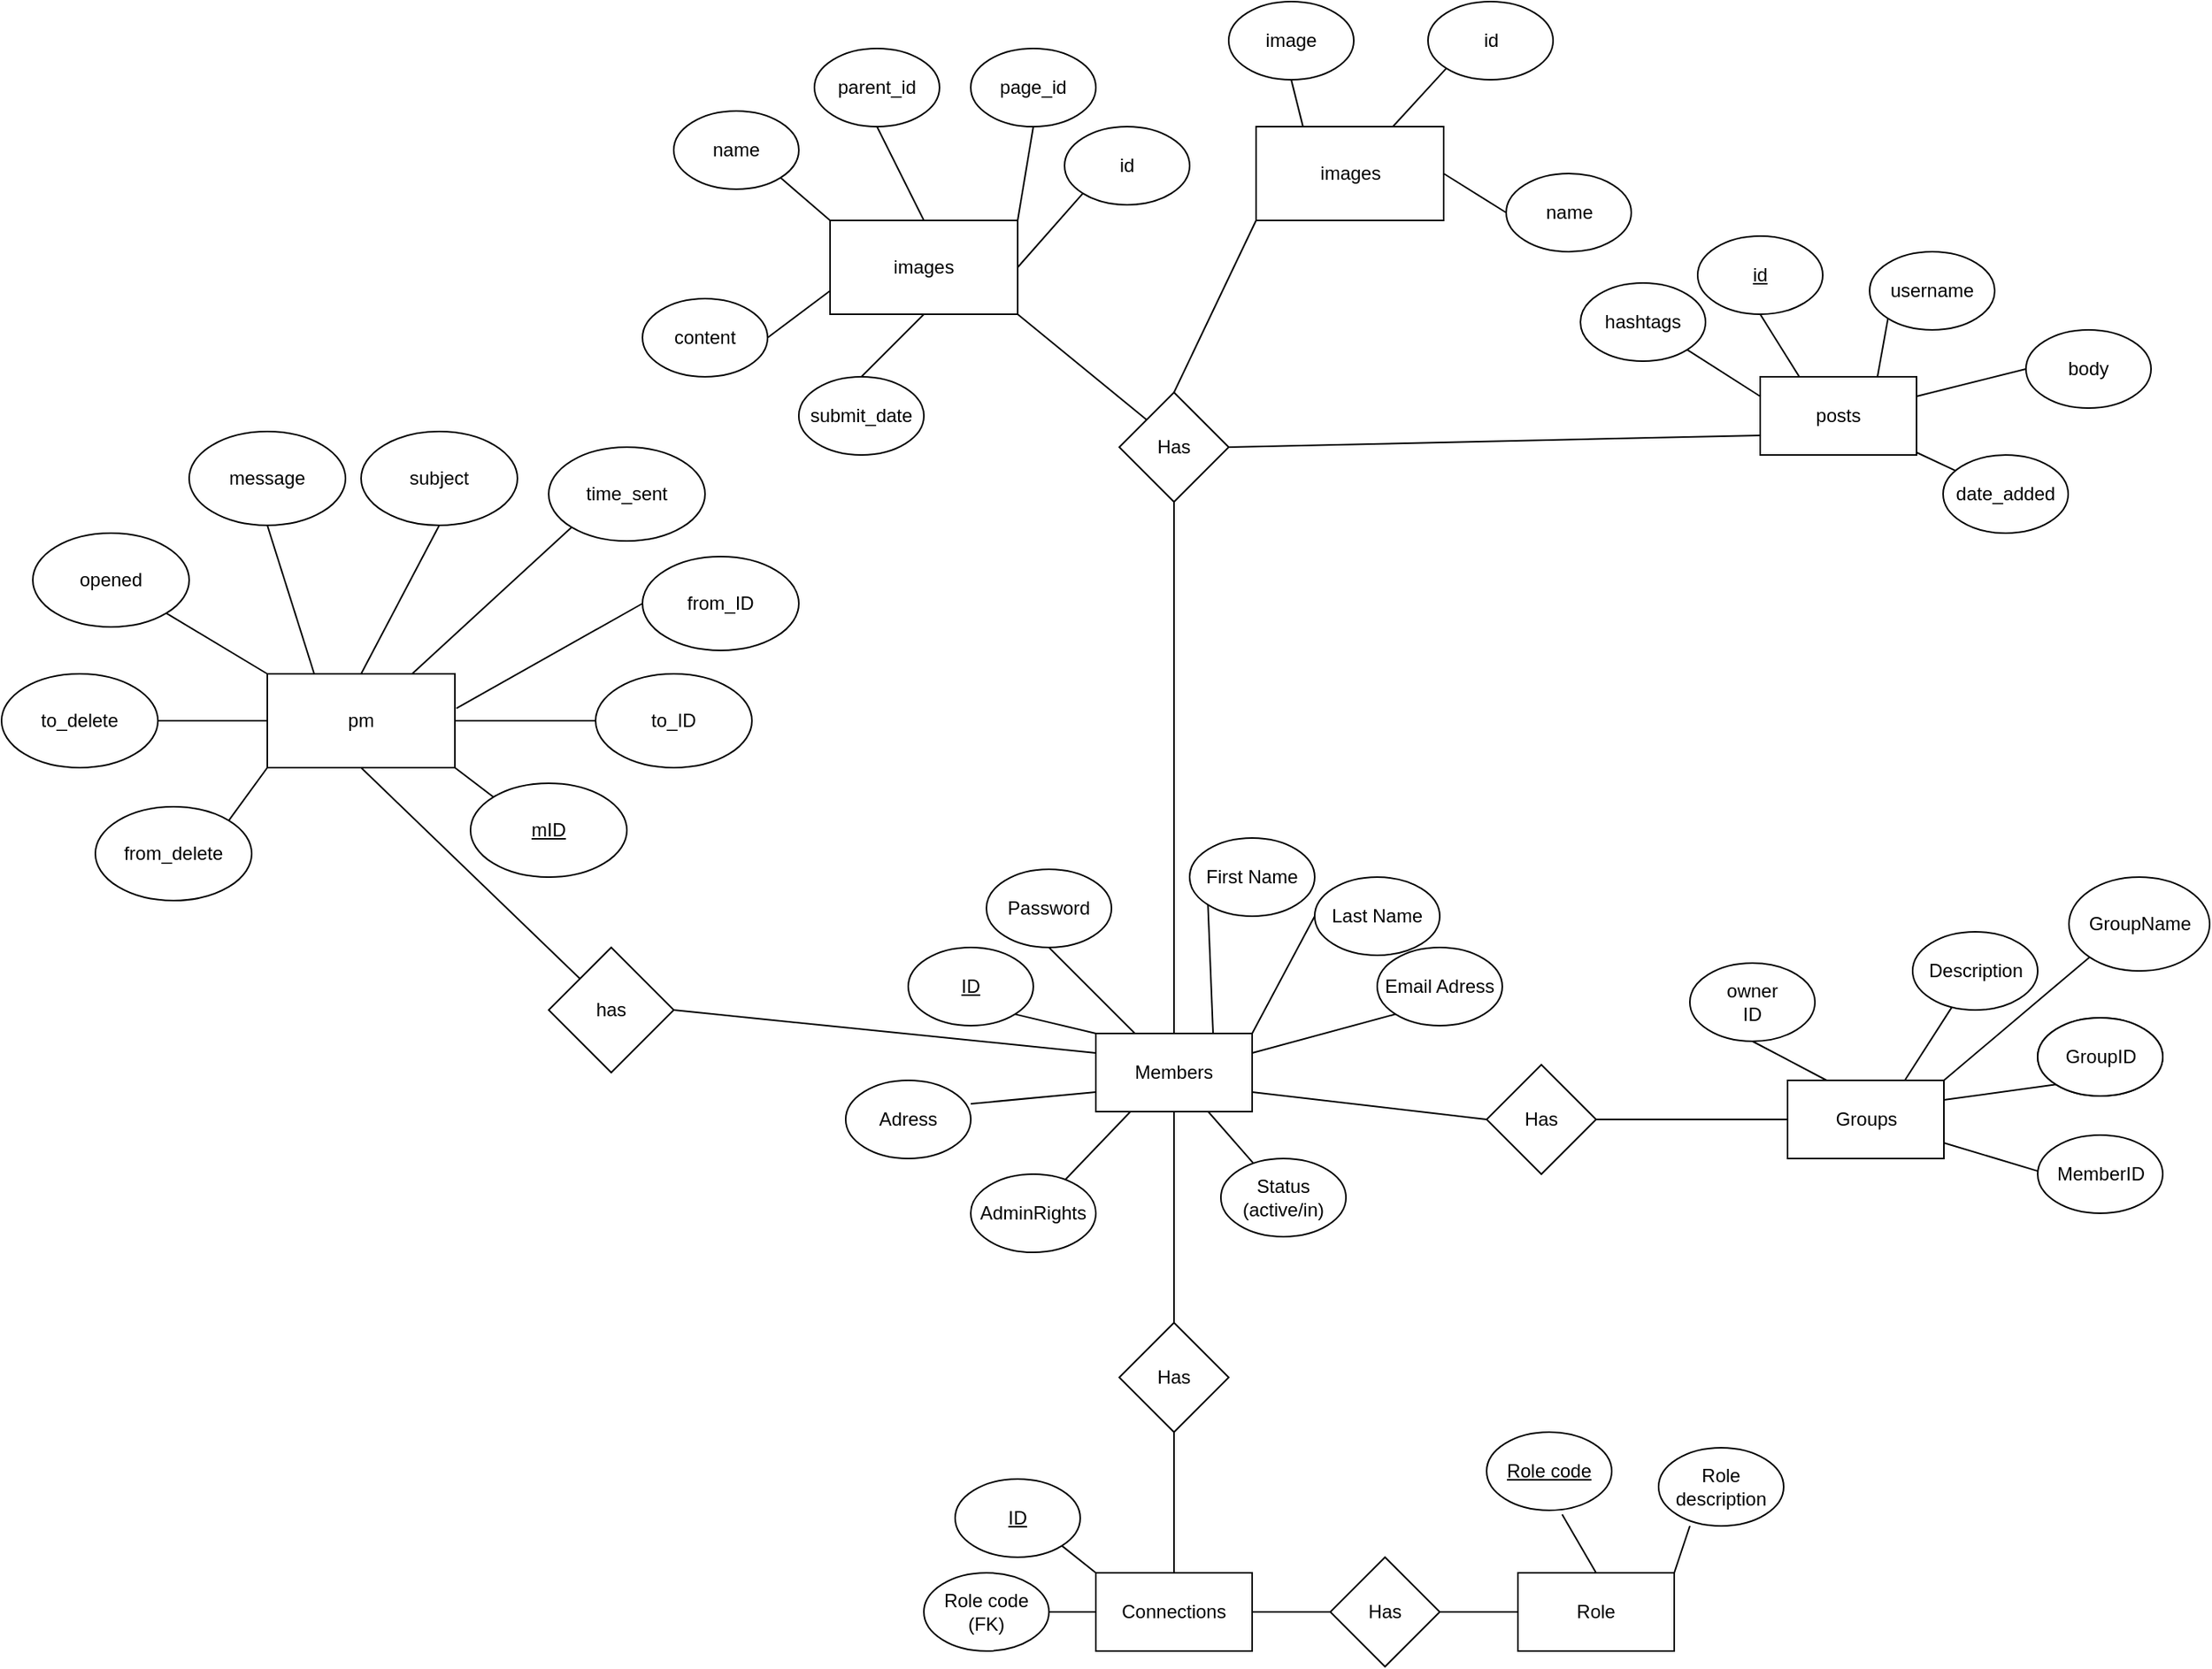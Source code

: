<mxfile version="14.0.1" type="github">
  <diagram id="xL5srpVLAC9YZEZNAeOJ" name="Page-1">
    <mxGraphModel dx="3896" dy="2084" grid="1" gridSize="10" guides="1" tooltips="1" connect="1" arrows="1" fold="1" page="1" pageScale="1" pageWidth="1100" pageHeight="850" math="0" shadow="0">
      <root>
        <mxCell id="0" />
        <mxCell id="1" parent="0" />
        <mxCell id="1ccOX2XHWjZUAYnH3V1m-2" value="&lt;div&gt;Members&lt;/div&gt;" style="rounded=0;whiteSpace=wrap;html=1;" parent="1" vertex="1">
          <mxGeometry x="230" y="595" width="100" height="50" as="geometry" />
        </mxCell>
        <mxCell id="1ccOX2XHWjZUAYnH3V1m-3" value="&lt;u&gt;ID&lt;/u&gt;" style="ellipse;whiteSpace=wrap;html=1;" parent="1" vertex="1">
          <mxGeometry x="110" y="540" width="80" height="50" as="geometry" />
        </mxCell>
        <mxCell id="1ccOX2XHWjZUAYnH3V1m-4" value="Password" style="ellipse;whiteSpace=wrap;html=1;" parent="1" vertex="1">
          <mxGeometry x="160" y="490" width="80" height="50" as="geometry" />
        </mxCell>
        <mxCell id="1ccOX2XHWjZUAYnH3V1m-5" value="Adress" style="ellipse;whiteSpace=wrap;html=1;" parent="1" vertex="1">
          <mxGeometry x="70" y="625" width="80" height="50" as="geometry" />
        </mxCell>
        <mxCell id="1ccOX2XHWjZUAYnH3V1m-6" value="Email Adress" style="ellipse;whiteSpace=wrap;html=1;" parent="1" vertex="1">
          <mxGeometry x="410" y="540" width="80" height="50" as="geometry" />
        </mxCell>
        <mxCell id="1ccOX2XHWjZUAYnH3V1m-7" value="" style="endArrow=none;html=1;exitX=0;exitY=1;exitDx=0;exitDy=0;entryX=1;entryY=0.25;entryDx=0;entryDy=0;" parent="1" source="1ccOX2XHWjZUAYnH3V1m-6" target="1ccOX2XHWjZUAYnH3V1m-2" edge="1">
          <mxGeometry width="50" height="50" relative="1" as="geometry">
            <mxPoint x="260" y="635" as="sourcePoint" />
            <mxPoint x="310" y="585" as="targetPoint" />
          </mxGeometry>
        </mxCell>
        <mxCell id="1ccOX2XHWjZUAYnH3V1m-8" value="" style="endArrow=none;html=1;entryX=0;entryY=0.75;entryDx=0;entryDy=0;" parent="1" target="1ccOX2XHWjZUAYnH3V1m-2" edge="1">
          <mxGeometry width="50" height="50" relative="1" as="geometry">
            <mxPoint x="150" y="640" as="sourcePoint" />
            <mxPoint x="305" y="625" as="targetPoint" />
          </mxGeometry>
        </mxCell>
        <mxCell id="1ccOX2XHWjZUAYnH3V1m-9" value="" style="endArrow=none;html=1;exitX=0.25;exitY=0;exitDx=0;exitDy=0;entryX=0.5;entryY=1;entryDx=0;entryDy=0;" parent="1" source="1ccOX2XHWjZUAYnH3V1m-2" target="1ccOX2XHWjZUAYnH3V1m-4" edge="1">
          <mxGeometry width="50" height="50" relative="1" as="geometry">
            <mxPoint x="351.716" y="672.322" as="sourcePoint" />
            <mxPoint x="335" y="655" as="targetPoint" />
          </mxGeometry>
        </mxCell>
        <mxCell id="1ccOX2XHWjZUAYnH3V1m-10" value="" style="endArrow=none;html=1;exitX=0;exitY=0;exitDx=0;exitDy=0;entryX=1;entryY=1;entryDx=0;entryDy=0;" parent="1" source="1ccOX2XHWjZUAYnH3V1m-2" target="1ccOX2XHWjZUAYnH3V1m-3" edge="1">
          <mxGeometry width="50" height="50" relative="1" as="geometry">
            <mxPoint x="351.716" y="582.322" as="sourcePoint" />
            <mxPoint x="335" y="565" as="targetPoint" />
          </mxGeometry>
        </mxCell>
        <mxCell id="1ccOX2XHWjZUAYnH3V1m-11" value="Has" style="rhombus;whiteSpace=wrap;html=1;" parent="1" vertex="1">
          <mxGeometry x="245" y="780" width="70" height="70" as="geometry" />
        </mxCell>
        <mxCell id="1ccOX2XHWjZUAYnH3V1m-12" value="Connections" style="rounded=0;whiteSpace=wrap;html=1;" parent="1" vertex="1">
          <mxGeometry x="230" y="940" width="100" height="50" as="geometry" />
        </mxCell>
        <mxCell id="1ccOX2XHWjZUAYnH3V1m-13" value="" style="endArrow=none;html=1;exitX=0.5;exitY=1;exitDx=0;exitDy=0;entryX=0.5;entryY=0;entryDx=0;entryDy=0;" parent="1" source="1ccOX2XHWjZUAYnH3V1m-2" target="1ccOX2XHWjZUAYnH3V1m-11" edge="1">
          <mxGeometry width="50" height="50" relative="1" as="geometry">
            <mxPoint x="160" y="510" as="sourcePoint" />
            <mxPoint x="230" y="510" as="targetPoint" />
          </mxGeometry>
        </mxCell>
        <mxCell id="1ccOX2XHWjZUAYnH3V1m-14" value="" style="endArrow=none;html=1;exitX=0.5;exitY=0;exitDx=0;exitDy=0;entryX=0.5;entryY=1;entryDx=0;entryDy=0;" parent="1" source="1ccOX2XHWjZUAYnH3V1m-12" target="1ccOX2XHWjZUAYnH3V1m-11" edge="1">
          <mxGeometry width="50" height="50" relative="1" as="geometry">
            <mxPoint x="335" y="775" as="sourcePoint" />
            <mxPoint x="280" y="890" as="targetPoint" />
          </mxGeometry>
        </mxCell>
        <mxCell id="1ccOX2XHWjZUAYnH3V1m-15" value="First Name" style="ellipse;whiteSpace=wrap;html=1;" parent="1" vertex="1">
          <mxGeometry x="290" y="470" width="80" height="50" as="geometry" />
        </mxCell>
        <mxCell id="1ccOX2XHWjZUAYnH3V1m-16" value="Last Name" style="ellipse;whiteSpace=wrap;html=1;" parent="1" vertex="1">
          <mxGeometry x="370" y="495" width="80" height="50" as="geometry" />
        </mxCell>
        <mxCell id="1ccOX2XHWjZUAYnH3V1m-17" value="" style="endArrow=none;html=1;exitX=0;exitY=1;exitDx=0;exitDy=0;entryX=0.75;entryY=0;entryDx=0;entryDy=0;" parent="1" source="1ccOX2XHWjZUAYnH3V1m-15" target="1ccOX2XHWjZUAYnH3V1m-2" edge="1">
          <mxGeometry width="50" height="50" relative="1" as="geometry">
            <mxPoint x="341.716" y="547.678" as="sourcePoint" />
            <mxPoint x="370" y="505" as="targetPoint" />
          </mxGeometry>
        </mxCell>
        <mxCell id="1ccOX2XHWjZUAYnH3V1m-18" value="" style="endArrow=none;html=1;exitX=0;exitY=0.5;exitDx=0;exitDy=0;entryX=1;entryY=0;entryDx=0;entryDy=0;" parent="1" source="1ccOX2XHWjZUAYnH3V1m-16" target="1ccOX2XHWjZUAYnH3V1m-2" edge="1">
          <mxGeometry width="50" height="50" relative="1" as="geometry">
            <mxPoint x="351.716" y="557.678" as="sourcePoint" />
            <mxPoint x="360" y="545" as="targetPoint" />
          </mxGeometry>
        </mxCell>
        <mxCell id="1ccOX2XHWjZUAYnH3V1m-19" value="&lt;u&gt;ID&lt;/u&gt;" style="ellipse;whiteSpace=wrap;html=1;" parent="1" vertex="1">
          <mxGeometry x="140" y="880" width="80" height="50" as="geometry" />
        </mxCell>
        <mxCell id="1ccOX2XHWjZUAYnH3V1m-20" value="" style="endArrow=none;html=1;exitX=0;exitY=0;exitDx=0;exitDy=0;entryX=1;entryY=1;entryDx=0;entryDy=0;" parent="1" source="1ccOX2XHWjZUAYnH3V1m-12" target="1ccOX2XHWjZUAYnH3V1m-19" edge="1">
          <mxGeometry width="50" height="50" relative="1" as="geometry">
            <mxPoint x="230" y="940" as="sourcePoint" />
            <mxPoint x="335" y="930" as="targetPoint" />
          </mxGeometry>
        </mxCell>
        <mxCell id="1ccOX2XHWjZUAYnH3V1m-21" value="&lt;div&gt;Role code (FK)&lt;br&gt;&lt;/div&gt;" style="ellipse;whiteSpace=wrap;html=1;" parent="1" vertex="1">
          <mxGeometry x="120" y="940" width="80" height="50" as="geometry" />
        </mxCell>
        <mxCell id="1ccOX2XHWjZUAYnH3V1m-22" value="Has" style="rhombus;whiteSpace=wrap;html=1;" parent="1" vertex="1">
          <mxGeometry x="380" y="930" width="70" height="70" as="geometry" />
        </mxCell>
        <mxCell id="1ccOX2XHWjZUAYnH3V1m-23" value="" style="endArrow=none;html=1;exitX=1;exitY=0.5;exitDx=0;exitDy=0;entryX=0;entryY=0.5;entryDx=0;entryDy=0;" parent="1" source="1ccOX2XHWjZUAYnH3V1m-12" target="1ccOX2XHWjZUAYnH3V1m-22" edge="1">
          <mxGeometry width="50" height="50" relative="1" as="geometry">
            <mxPoint x="280" y="940" as="sourcePoint" />
            <mxPoint x="280" y="890" as="targetPoint" />
          </mxGeometry>
        </mxCell>
        <mxCell id="1ccOX2XHWjZUAYnH3V1m-24" value="Role" style="rounded=0;whiteSpace=wrap;html=1;" parent="1" vertex="1">
          <mxGeometry x="500" y="940" width="100" height="50" as="geometry" />
        </mxCell>
        <mxCell id="1ccOX2XHWjZUAYnH3V1m-25" value="" style="endArrow=none;html=1;exitX=1;exitY=0.5;exitDx=0;exitDy=0;entryX=0;entryY=0.5;entryDx=0;entryDy=0;" parent="1" source="1ccOX2XHWjZUAYnH3V1m-22" target="1ccOX2XHWjZUAYnH3V1m-24" edge="1">
          <mxGeometry width="50" height="50" relative="1" as="geometry">
            <mxPoint x="330" y="965" as="sourcePoint" />
            <mxPoint x="380" y="965" as="targetPoint" />
          </mxGeometry>
        </mxCell>
        <mxCell id="1ccOX2XHWjZUAYnH3V1m-26" value="&lt;div&gt;&lt;u&gt;Role code&lt;/u&gt;&lt;br&gt;&lt;/div&gt;" style="ellipse;whiteSpace=wrap;html=1;" parent="1" vertex="1">
          <mxGeometry x="480" y="850" width="80" height="50" as="geometry" />
        </mxCell>
        <mxCell id="1ccOX2XHWjZUAYnH3V1m-27" value="Role description" style="ellipse;whiteSpace=wrap;html=1;" parent="1" vertex="1">
          <mxGeometry x="590" y="860" width="80" height="50" as="geometry" />
        </mxCell>
        <mxCell id="1ccOX2XHWjZUAYnH3V1m-28" value="" style="endArrow=none;html=1;exitX=1;exitY=1;exitDx=0;exitDy=0;entryX=0.5;entryY=0;entryDx=0;entryDy=0;" parent="1" target="1ccOX2XHWjZUAYnH3V1m-24" edge="1">
          <mxGeometry width="50" height="50" relative="1" as="geometry">
            <mxPoint x="528.284" y="902.678" as="sourcePoint" />
            <mxPoint x="500" y="965" as="targetPoint" />
          </mxGeometry>
        </mxCell>
        <mxCell id="1ccOX2XHWjZUAYnH3V1m-29" value="" style="endArrow=none;html=1;exitX=1;exitY=0;exitDx=0;exitDy=0;entryX=0.5;entryY=1;entryDx=0;entryDy=0;" parent="1" source="1ccOX2XHWjZUAYnH3V1m-24" edge="1">
          <mxGeometry width="50" height="50" relative="1" as="geometry">
            <mxPoint x="460" y="975" as="sourcePoint" />
            <mxPoint x="610" y="910" as="targetPoint" />
          </mxGeometry>
        </mxCell>
        <mxCell id="1ccOX2XHWjZUAYnH3V1m-30" value="Groups" style="rounded=0;whiteSpace=wrap;html=1;" parent="1" vertex="1">
          <mxGeometry x="672.5" y="625" width="100" height="50" as="geometry" />
        </mxCell>
        <mxCell id="1ccOX2XHWjZUAYnH3V1m-31" value="&lt;div&gt;owner&lt;/div&gt;&lt;div&gt;ID&lt;/div&gt;" style="ellipse;whiteSpace=wrap;html=1;" parent="1" vertex="1">
          <mxGeometry x="610" y="550" width="80" height="50" as="geometry" />
        </mxCell>
        <mxCell id="1ccOX2XHWjZUAYnH3V1m-32" value="Description" style="ellipse;whiteSpace=wrap;html=1;" parent="1" vertex="1">
          <mxGeometry x="752.5" y="530" width="80" height="50" as="geometry" />
        </mxCell>
        <mxCell id="1ccOX2XHWjZUAYnH3V1m-33" value="GroupID" style="ellipse;whiteSpace=wrap;html=1;" parent="1" vertex="1">
          <mxGeometry x="832.5" y="585" width="80" height="50" as="geometry" />
        </mxCell>
        <mxCell id="1ccOX2XHWjZUAYnH3V1m-34" value="Has" style="rhombus;whiteSpace=wrap;html=1;" parent="1" vertex="1">
          <mxGeometry x="480" y="615" width="70" height="70" as="geometry" />
        </mxCell>
        <mxCell id="1ccOX2XHWjZUAYnH3V1m-35" value="" style="endArrow=none;html=1;entryX=0;entryY=0.5;entryDx=0;entryDy=0;exitX=1;exitY=0.5;exitDx=0;exitDy=0;" parent="1" source="1ccOX2XHWjZUAYnH3V1m-34" target="1ccOX2XHWjZUAYnH3V1m-30" edge="1">
          <mxGeometry width="50" height="50" relative="1" as="geometry">
            <mxPoint x="630" y="660" as="sourcePoint" />
            <mxPoint x="330" y="745" as="targetPoint" />
          </mxGeometry>
        </mxCell>
        <mxCell id="1ccOX2XHWjZUAYnH3V1m-36" value="" style="endArrow=none;html=1;exitX=1;exitY=0.75;exitDx=0;exitDy=0;entryX=0;entryY=0.5;entryDx=0;entryDy=0;" parent="1" source="1ccOX2XHWjZUAYnH3V1m-2" target="1ccOX2XHWjZUAYnH3V1m-34" edge="1">
          <mxGeometry width="50" height="50" relative="1" as="geometry">
            <mxPoint x="290" y="635" as="sourcePoint" />
            <mxPoint x="290" y="705" as="targetPoint" />
            <Array as="points" />
          </mxGeometry>
        </mxCell>
        <mxCell id="1ccOX2XHWjZUAYnH3V1m-37" value="" style="endArrow=none;html=1;exitX=0.5;exitY=1;exitDx=0;exitDy=0;entryX=0.25;entryY=0;entryDx=0;entryDy=0;" parent="1" source="1ccOX2XHWjZUAYnH3V1m-31" target="1ccOX2XHWjZUAYnH3V1m-30" edge="1">
          <mxGeometry width="50" height="50" relative="1" as="geometry">
            <mxPoint x="667.5" y="555" as="sourcePoint" />
            <mxPoint x="672.5" y="595" as="targetPoint" />
          </mxGeometry>
        </mxCell>
        <mxCell id="1ccOX2XHWjZUAYnH3V1m-38" value="" style="endArrow=none;html=1;exitX=0.75;exitY=0;exitDx=0;exitDy=0;" parent="1" source="1ccOX2XHWjZUAYnH3V1m-30" edge="1" target="1ccOX2XHWjZUAYnH3V1m-32">
          <mxGeometry width="50" height="50" relative="1" as="geometry">
            <mxPoint x="32.5" y="845" as="sourcePoint" />
            <mxPoint x="812.5" y="585" as="targetPoint" />
          </mxGeometry>
        </mxCell>
        <mxCell id="1ccOX2XHWjZUAYnH3V1m-39" value="" style="endArrow=none;html=1;exitX=1;exitY=0.25;exitDx=0;exitDy=0;entryX=0;entryY=1;entryDx=0;entryDy=0;" parent="1" source="1ccOX2XHWjZUAYnH3V1m-30" target="1ccOX2XHWjZUAYnH3V1m-33" edge="1">
          <mxGeometry width="50" height="50" relative="1" as="geometry">
            <mxPoint x="42.5" y="855" as="sourcePoint" />
            <mxPoint x="42.5" y="925" as="targetPoint" />
          </mxGeometry>
        </mxCell>
        <mxCell id="1ccOX2XHWjZUAYnH3V1m-40" value="posts" style="rounded=0;whiteSpace=wrap;html=1;" parent="1" vertex="1">
          <mxGeometry x="655" y="175" width="100" height="50" as="geometry" />
        </mxCell>
        <mxCell id="1ccOX2XHWjZUAYnH3V1m-41" value="&lt;u&gt;id&lt;/u&gt;" style="ellipse;whiteSpace=wrap;html=1;" parent="1" vertex="1">
          <mxGeometry x="615" y="85" width="80" height="50" as="geometry" />
        </mxCell>
        <mxCell id="1ccOX2XHWjZUAYnH3V1m-42" value="username" style="ellipse;whiteSpace=wrap;html=1;" parent="1" vertex="1">
          <mxGeometry x="725" y="95" width="80" height="50" as="geometry" />
        </mxCell>
        <mxCell id="1ccOX2XHWjZUAYnH3V1m-43" value="body" style="ellipse;whiteSpace=wrap;html=1;" parent="1" vertex="1">
          <mxGeometry x="825" y="145" width="80" height="50" as="geometry" />
        </mxCell>
        <mxCell id="1ccOX2XHWjZUAYnH3V1m-44" value="date_added" style="ellipse;whiteSpace=wrap;html=1;" parent="1" vertex="1">
          <mxGeometry x="772" y="225" width="80" height="50" as="geometry" />
        </mxCell>
        <mxCell id="1ccOX2XHWjZUAYnH3V1m-45" value="hashtags" style="ellipse;whiteSpace=wrap;html=1;" parent="1" vertex="1">
          <mxGeometry x="540" y="115" width="80" height="50" as="geometry" />
        </mxCell>
        <mxCell id="1ccOX2XHWjZUAYnH3V1m-46" value="" style="endArrow=none;html=1;" parent="1" source="1ccOX2XHWjZUAYnH3V1m-40" target="1ccOX2XHWjZUAYnH3V1m-44" edge="1">
          <mxGeometry width="50" height="50" relative="1" as="geometry">
            <mxPoint x="935" y="410" as="sourcePoint" />
            <mxPoint x="940" y="450" as="targetPoint" />
          </mxGeometry>
        </mxCell>
        <mxCell id="1ccOX2XHWjZUAYnH3V1m-47" value="" style="endArrow=none;html=1;exitX=0;exitY=1;exitDx=0;exitDy=0;entryX=0.75;entryY=0;entryDx=0;entryDy=0;" parent="1" source="1ccOX2XHWjZUAYnH3V1m-42" target="1ccOX2XHWjZUAYnH3V1m-40" edge="1">
          <mxGeometry width="50" height="50" relative="1" as="geometry">
            <mxPoint x="945" y="420" as="sourcePoint" />
            <mxPoint x="950" y="460" as="targetPoint" />
          </mxGeometry>
        </mxCell>
        <mxCell id="1ccOX2XHWjZUAYnH3V1m-48" value="" style="endArrow=none;html=1;exitX=0;exitY=0.5;exitDx=0;exitDy=0;entryX=1;entryY=0.25;entryDx=0;entryDy=0;" parent="1" source="1ccOX2XHWjZUAYnH3V1m-43" target="1ccOX2XHWjZUAYnH3V1m-40" edge="1">
          <mxGeometry width="50" height="50" relative="1" as="geometry">
            <mxPoint x="955" y="430" as="sourcePoint" />
            <mxPoint x="960" y="470" as="targetPoint" />
          </mxGeometry>
        </mxCell>
        <mxCell id="1ccOX2XHWjZUAYnH3V1m-49" value="" style="endArrow=none;html=1;exitX=0.5;exitY=1;exitDx=0;exitDy=0;entryX=0.25;entryY=0;entryDx=0;entryDy=0;" parent="1" source="1ccOX2XHWjZUAYnH3V1m-41" target="1ccOX2XHWjZUAYnH3V1m-40" edge="1">
          <mxGeometry width="50" height="50" relative="1" as="geometry">
            <mxPoint x="965" y="440" as="sourcePoint" />
            <mxPoint x="970" y="480" as="targetPoint" />
          </mxGeometry>
        </mxCell>
        <mxCell id="1ccOX2XHWjZUAYnH3V1m-50" value="" style="endArrow=none;html=1;exitX=1;exitY=1;exitDx=0;exitDy=0;entryX=0;entryY=0.25;entryDx=0;entryDy=0;" parent="1" source="1ccOX2XHWjZUAYnH3V1m-45" target="1ccOX2XHWjZUAYnH3V1m-40" edge="1">
          <mxGeometry width="50" height="50" relative="1" as="geometry">
            <mxPoint x="975" y="450" as="sourcePoint" />
            <mxPoint x="980" y="490" as="targetPoint" />
          </mxGeometry>
        </mxCell>
        <mxCell id="1ccOX2XHWjZUAYnH3V1m-51" value="Has" style="rhombus;whiteSpace=wrap;html=1;" parent="1" vertex="1">
          <mxGeometry x="245" y="185" width="70" height="70" as="geometry" />
        </mxCell>
        <mxCell id="1ccOX2XHWjZUAYnH3V1m-55" value="" style="endArrow=none;html=1;exitX=1;exitY=0.5;exitDx=0;exitDy=0;entryX=0;entryY=0.75;entryDx=0;entryDy=0;" parent="1" source="1ccOX2XHWjZUAYnH3V1m-51" target="1ccOX2XHWjZUAYnH3V1m-40" edge="1">
          <mxGeometry width="50" height="50" relative="1" as="geometry">
            <mxPoint x="770" y="505" as="sourcePoint" />
            <mxPoint x="860" y="505" as="targetPoint" />
          </mxGeometry>
        </mxCell>
        <mxCell id="1ccOX2XHWjZUAYnH3V1m-61" value="" style="endArrow=none;html=1;exitX=1;exitY=0.5;exitDx=0;exitDy=0;entryX=0;entryY=0.5;entryDx=0;entryDy=0;" parent="1" source="1ccOX2XHWjZUAYnH3V1m-21" target="1ccOX2XHWjZUAYnH3V1m-12" edge="1">
          <mxGeometry width="50" height="50" relative="1" as="geometry">
            <mxPoint x="230" y="940" as="sourcePoint" />
            <mxPoint x="208.451" y="922.573" as="targetPoint" />
          </mxGeometry>
        </mxCell>
        <mxCell id="1ccOX2XHWjZUAYnH3V1m-68" value="Status (active/in)" style="ellipse;whiteSpace=wrap;html=1;" parent="1" vertex="1">
          <mxGeometry x="310" y="675" width="80" height="50" as="geometry" />
        </mxCell>
        <mxCell id="1ccOX2XHWjZUAYnH3V1m-69" value="" style="endArrow=none;html=1;" parent="1" source="1ccOX2XHWjZUAYnH3V1m-2" target="1ccOX2XHWjZUAYnH3V1m-68" edge="1">
          <mxGeometry width="50" height="50" relative="1" as="geometry">
            <mxPoint x="255" y="625" as="sourcePoint" />
            <mxPoint x="248.451" y="652.427" as="targetPoint" />
          </mxGeometry>
        </mxCell>
        <mxCell id="1ccOX2XHWjZUAYnH3V1m-71" value="" style="endArrow=none;html=1;" parent="1" source="1ccOX2XHWjZUAYnH3V1m-30" edge="1">
          <mxGeometry width="50" height="50" relative="1" as="geometry">
            <mxPoint x="792.5" y="637.5" as="sourcePoint" />
            <mxPoint x="836.439" y="684.182" as="targetPoint" />
          </mxGeometry>
        </mxCell>
        <mxCell id="nLVdZMVvbaVivxbuiK4V-9" value="AdminRights" style="ellipse;whiteSpace=wrap;html=1;" parent="1" vertex="1">
          <mxGeometry x="150" y="685" width="80" height="50" as="geometry" />
        </mxCell>
        <mxCell id="nLVdZMVvbaVivxbuiK4V-10" value="" style="endArrow=none;html=1;" parent="1" target="nLVdZMVvbaVivxbuiK4V-9" edge="1">
          <mxGeometry width="50" height="50" relative="1" as="geometry">
            <mxPoint x="252.143" y="645" as="sourcePoint" />
            <mxPoint x="353.904" y="655.959" as="targetPoint" />
          </mxGeometry>
        </mxCell>
        <mxCell id="nLVdZMVvbaVivxbuiK4V-25" value="MemberID" style="ellipse;whiteSpace=wrap;html=1;" parent="1" vertex="1">
          <mxGeometry x="832.5" y="660" width="80" height="50" as="geometry" />
        </mxCell>
        <mxCell id="nLVdZMVvbaVivxbuiK4V-26" value="GroupID" style="ellipse;whiteSpace=wrap;html=1;" parent="1" vertex="1">
          <mxGeometry x="832.5" y="585" width="80" height="50" as="geometry" />
        </mxCell>
        <mxCell id="nLVdZMVvbaVivxbuiK4V-33" value="" style="endArrow=none;html=1;entryX=0.5;entryY=1;entryDx=0;entryDy=0;exitX=0.5;exitY=0;exitDx=0;exitDy=0;" parent="1" source="1ccOX2XHWjZUAYnH3V1m-2" target="1ccOX2XHWjZUAYnH3V1m-51" edge="1">
          <mxGeometry width="50" height="50" relative="1" as="geometry">
            <mxPoint x="420" y="570" as="sourcePoint" />
            <mxPoint x="470" y="520" as="targetPoint" />
          </mxGeometry>
        </mxCell>
        <mxCell id="XBvXJC9JR48eEQxPriN3-1" value="GroupName" style="ellipse;whiteSpace=wrap;html=1;" vertex="1" parent="1">
          <mxGeometry x="852.5" y="495" width="90" height="60" as="geometry" />
        </mxCell>
        <mxCell id="XBvXJC9JR48eEQxPriN3-2" value="" style="endArrow=none;html=1;exitX=1;exitY=0;exitDx=0;exitDy=0;entryX=0;entryY=1;entryDx=0;entryDy=0;" edge="1" parent="1" source="1ccOX2XHWjZUAYnH3V1m-30" target="XBvXJC9JR48eEQxPriN3-1">
          <mxGeometry width="50" height="50" relative="1" as="geometry">
            <mxPoint x="782.5" y="647.5" as="sourcePoint" />
            <mxPoint x="854.216" y="637.678" as="targetPoint" />
          </mxGeometry>
        </mxCell>
        <mxCell id="XBvXJC9JR48eEQxPriN3-3" value="pm" style="whiteSpace=wrap;html=1;" vertex="1" parent="1">
          <mxGeometry x="-300" y="365" width="120" height="60" as="geometry" />
        </mxCell>
        <mxCell id="XBvXJC9JR48eEQxPriN3-4" value="has" style="rhombus;whiteSpace=wrap;html=1;" vertex="1" parent="1">
          <mxGeometry x="-120" y="540" width="80" height="80" as="geometry" />
        </mxCell>
        <mxCell id="XBvXJC9JR48eEQxPriN3-5" value="" style="endArrow=none;html=1;exitX=0;exitY=0.25;exitDx=0;exitDy=0;entryX=1;entryY=0.5;entryDx=0;entryDy=0;" edge="1" parent="1" source="1ccOX2XHWjZUAYnH3V1m-2" target="XBvXJC9JR48eEQxPriN3-4">
          <mxGeometry width="50" height="50" relative="1" as="geometry">
            <mxPoint x="115" y="435" as="sourcePoint" />
            <mxPoint x="60" y="380" as="targetPoint" />
          </mxGeometry>
        </mxCell>
        <mxCell id="XBvXJC9JR48eEQxPriN3-6" value="" style="endArrow=none;html=1;exitX=0;exitY=0;exitDx=0;exitDy=0;entryX=0.5;entryY=1;entryDx=0;entryDy=0;" edge="1" parent="1" source="XBvXJC9JR48eEQxPriN3-4" target="XBvXJC9JR48eEQxPriN3-3">
          <mxGeometry width="50" height="50" relative="1" as="geometry">
            <mxPoint x="-240" y="540" as="sourcePoint" />
            <mxPoint x="-220" y="270" as="targetPoint" />
          </mxGeometry>
        </mxCell>
        <mxCell id="XBvXJC9JR48eEQxPriN3-7" value="time_sent" style="ellipse;whiteSpace=wrap;html=1;" vertex="1" parent="1">
          <mxGeometry x="-120" y="220" width="100" height="60" as="geometry" />
        </mxCell>
        <mxCell id="XBvXJC9JR48eEQxPriN3-8" value="from_ID" style="ellipse;whiteSpace=wrap;html=1;" vertex="1" parent="1">
          <mxGeometry x="-60" y="290" width="100" height="60" as="geometry" />
        </mxCell>
        <mxCell id="XBvXJC9JR48eEQxPriN3-9" value="to_ID" style="ellipse;whiteSpace=wrap;html=1;" vertex="1" parent="1">
          <mxGeometry x="-90" y="365" width="100" height="60" as="geometry" />
        </mxCell>
        <mxCell id="XBvXJC9JR48eEQxPriN3-10" value="subject" style="ellipse;whiteSpace=wrap;html=1;" vertex="1" parent="1">
          <mxGeometry x="-240" y="210" width="100" height="60" as="geometry" />
        </mxCell>
        <mxCell id="XBvXJC9JR48eEQxPriN3-11" value="&lt;u&gt;mID&lt;/u&gt;" style="ellipse;whiteSpace=wrap;html=1;" vertex="1" parent="1">
          <mxGeometry x="-170" y="435" width="100" height="60" as="geometry" />
        </mxCell>
        <mxCell id="XBvXJC9JR48eEQxPriN3-12" value="from_delete" style="ellipse;whiteSpace=wrap;html=1;" vertex="1" parent="1">
          <mxGeometry x="-410" y="450" width="100" height="60" as="geometry" />
        </mxCell>
        <mxCell id="XBvXJC9JR48eEQxPriN3-13" value="message" style="ellipse;whiteSpace=wrap;html=1;" vertex="1" parent="1">
          <mxGeometry x="-350" y="210" width="100" height="60" as="geometry" />
        </mxCell>
        <mxCell id="XBvXJC9JR48eEQxPriN3-14" value="opened" style="ellipse;whiteSpace=wrap;html=1;" vertex="1" parent="1">
          <mxGeometry x="-450" y="275" width="100" height="60" as="geometry" />
        </mxCell>
        <mxCell id="XBvXJC9JR48eEQxPriN3-15" value="to_delete" style="ellipse;whiteSpace=wrap;html=1;" vertex="1" parent="1">
          <mxGeometry x="-470" y="365" width="100" height="60" as="geometry" />
        </mxCell>
        <mxCell id="XBvXJC9JR48eEQxPriN3-17" value="" style="endArrow=none;html=1;exitX=0.25;exitY=0;exitDx=0;exitDy=0;entryX=0.5;entryY=1;entryDx=0;entryDy=0;" edge="1" parent="1" source="XBvXJC9JR48eEQxPriN3-3" target="XBvXJC9JR48eEQxPriN3-13">
          <mxGeometry width="50" height="50" relative="1" as="geometry">
            <mxPoint x="-230" y="550" as="sourcePoint" />
            <mxPoint x="-230" y="435" as="targetPoint" />
          </mxGeometry>
        </mxCell>
        <mxCell id="XBvXJC9JR48eEQxPriN3-18" value="" style="endArrow=none;html=1;exitX=1;exitY=1;exitDx=0;exitDy=0;entryX=0;entryY=0;entryDx=0;entryDy=0;" edge="1" parent="1" source="XBvXJC9JR48eEQxPriN3-14" target="XBvXJC9JR48eEQxPriN3-3">
          <mxGeometry width="50" height="50" relative="1" as="geometry">
            <mxPoint x="-220" y="560" as="sourcePoint" />
            <mxPoint x="-220" y="445" as="targetPoint" />
          </mxGeometry>
        </mxCell>
        <mxCell id="XBvXJC9JR48eEQxPriN3-19" value="" style="endArrow=none;html=1;exitX=1;exitY=0.5;exitDx=0;exitDy=0;entryX=0;entryY=0.5;entryDx=0;entryDy=0;" edge="1" parent="1" source="XBvXJC9JR48eEQxPriN3-15" target="XBvXJC9JR48eEQxPriN3-3">
          <mxGeometry width="50" height="50" relative="1" as="geometry">
            <mxPoint x="-210" y="570" as="sourcePoint" />
            <mxPoint x="-210" y="455" as="targetPoint" />
          </mxGeometry>
        </mxCell>
        <mxCell id="XBvXJC9JR48eEQxPriN3-20" value="" style="endArrow=none;html=1;exitX=1;exitY=0;exitDx=0;exitDy=0;entryX=0;entryY=1;entryDx=0;entryDy=0;" edge="1" parent="1" source="XBvXJC9JR48eEQxPriN3-12" target="XBvXJC9JR48eEQxPriN3-3">
          <mxGeometry width="50" height="50" relative="1" as="geometry">
            <mxPoint x="-200" y="580" as="sourcePoint" />
            <mxPoint x="-200" y="465" as="targetPoint" />
          </mxGeometry>
        </mxCell>
        <mxCell id="XBvXJC9JR48eEQxPriN3-21" value="" style="endArrow=none;html=1;exitX=1;exitY=1;exitDx=0;exitDy=0;entryX=0;entryY=0;entryDx=0;entryDy=0;" edge="1" parent="1" source="XBvXJC9JR48eEQxPriN3-3" target="XBvXJC9JR48eEQxPriN3-11">
          <mxGeometry width="50" height="50" relative="1" as="geometry">
            <mxPoint x="-190" y="590" as="sourcePoint" />
            <mxPoint x="-190" y="475" as="targetPoint" />
          </mxGeometry>
        </mxCell>
        <mxCell id="XBvXJC9JR48eEQxPriN3-22" value="" style="endArrow=none;html=1;exitX=1;exitY=0.5;exitDx=0;exitDy=0;entryX=0;entryY=0.5;entryDx=0;entryDy=0;" edge="1" parent="1" source="XBvXJC9JR48eEQxPriN3-3" target="XBvXJC9JR48eEQxPriN3-9">
          <mxGeometry width="50" height="50" relative="1" as="geometry">
            <mxPoint x="-180" y="600" as="sourcePoint" />
            <mxPoint x="-180" y="485" as="targetPoint" />
          </mxGeometry>
        </mxCell>
        <mxCell id="XBvXJC9JR48eEQxPriN3-23" value="" style="endArrow=none;html=1;exitX=1.008;exitY=0.367;exitDx=0;exitDy=0;entryX=0;entryY=0.5;entryDx=0;entryDy=0;exitPerimeter=0;" edge="1" parent="1" source="XBvXJC9JR48eEQxPriN3-3" target="XBvXJC9JR48eEQxPriN3-8">
          <mxGeometry width="50" height="50" relative="1" as="geometry">
            <mxPoint x="-170" y="610" as="sourcePoint" />
            <mxPoint x="-170" y="495" as="targetPoint" />
          </mxGeometry>
        </mxCell>
        <mxCell id="XBvXJC9JR48eEQxPriN3-24" value="" style="endArrow=none;html=1;entryX=0;entryY=1;entryDx=0;entryDy=0;" edge="1" parent="1" source="XBvXJC9JR48eEQxPriN3-3" target="XBvXJC9JR48eEQxPriN3-7">
          <mxGeometry width="50" height="50" relative="1" as="geometry">
            <mxPoint x="-160" y="620" as="sourcePoint" />
            <mxPoint x="-160" y="505" as="targetPoint" />
          </mxGeometry>
        </mxCell>
        <mxCell id="XBvXJC9JR48eEQxPriN3-25" value="" style="endArrow=none;html=1;exitX=0.5;exitY=0;exitDx=0;exitDy=0;entryX=0.5;entryY=1;entryDx=0;entryDy=0;" edge="1" parent="1" source="XBvXJC9JR48eEQxPriN3-3" target="XBvXJC9JR48eEQxPriN3-10">
          <mxGeometry width="50" height="50" relative="1" as="geometry">
            <mxPoint x="-161" y="395" as="sourcePoint" />
            <mxPoint x="-161" y="280" as="targetPoint" />
          </mxGeometry>
        </mxCell>
        <mxCell id="XBvXJC9JR48eEQxPriN3-26" value="images" style="whiteSpace=wrap;html=1;" vertex="1" parent="1">
          <mxGeometry x="332.5" y="15" width="120" height="60" as="geometry" />
        </mxCell>
        <mxCell id="XBvXJC9JR48eEQxPriN3-27" value="" style="endArrow=none;html=1;exitX=0;exitY=1;exitDx=0;exitDy=0;entryX=0.5;entryY=0;entryDx=0;entryDy=0;" edge="1" parent="1" source="XBvXJC9JR48eEQxPriN3-26" target="1ccOX2XHWjZUAYnH3V1m-51">
          <mxGeometry width="50" height="50" relative="1" as="geometry">
            <mxPoint x="220" y="-100" as="sourcePoint" />
            <mxPoint x="245" y="25" as="targetPoint" />
          </mxGeometry>
        </mxCell>
        <mxCell id="XBvXJC9JR48eEQxPriN3-28" value="id" style="ellipse;whiteSpace=wrap;html=1;" vertex="1" parent="1">
          <mxGeometry x="442.5" y="-65" width="80" height="50" as="geometry" />
        </mxCell>
        <mxCell id="XBvXJC9JR48eEQxPriN3-29" value="name" style="ellipse;whiteSpace=wrap;html=1;" vertex="1" parent="1">
          <mxGeometry x="492.5" y="45" width="80" height="50" as="geometry" />
        </mxCell>
        <mxCell id="XBvXJC9JR48eEQxPriN3-30" value="image" style="ellipse;whiteSpace=wrap;html=1;" vertex="1" parent="1">
          <mxGeometry x="315" y="-65" width="80" height="50" as="geometry" />
        </mxCell>
        <mxCell id="XBvXJC9JR48eEQxPriN3-31" value="" style="endArrow=none;html=1;exitX=0;exitY=1;exitDx=0;exitDy=0;" edge="1" parent="1" source="XBvXJC9JR48eEQxPriN3-28" target="XBvXJC9JR48eEQxPriN3-26">
          <mxGeometry width="50" height="50" relative="1" as="geometry">
            <mxPoint x="532.5" y="15" as="sourcePoint" />
            <mxPoint x="462.5" y="32.5" as="targetPoint" />
          </mxGeometry>
        </mxCell>
        <mxCell id="XBvXJC9JR48eEQxPriN3-32" value="" style="endArrow=none;html=1;exitX=0;exitY=0.5;exitDx=0;exitDy=0;entryX=1;entryY=0.5;entryDx=0;entryDy=0;" edge="1" parent="1" source="XBvXJC9JR48eEQxPriN3-29" target="XBvXJC9JR48eEQxPriN3-26">
          <mxGeometry width="50" height="50" relative="1" as="geometry">
            <mxPoint x="542.5" y="25" as="sourcePoint" />
            <mxPoint x="472.5" y="42.5" as="targetPoint" />
          </mxGeometry>
        </mxCell>
        <mxCell id="XBvXJC9JR48eEQxPriN3-33" value="" style="endArrow=none;html=1;exitX=0.5;exitY=1;exitDx=0;exitDy=0;entryX=0.25;entryY=0;entryDx=0;entryDy=0;" edge="1" parent="1" source="XBvXJC9JR48eEQxPriN3-30" target="XBvXJC9JR48eEQxPriN3-26">
          <mxGeometry width="50" height="50" relative="1" as="geometry">
            <mxPoint x="520" y="-150" as="sourcePoint" />
            <mxPoint x="360" y="-110" as="targetPoint" />
          </mxGeometry>
        </mxCell>
        <mxCell id="XBvXJC9JR48eEQxPriN3-34" value="images" style="whiteSpace=wrap;html=1;" vertex="1" parent="1">
          <mxGeometry x="60" y="75" width="120" height="60" as="geometry" />
        </mxCell>
        <mxCell id="XBvXJC9JR48eEQxPriN3-35" value="parent_id" style="ellipse;whiteSpace=wrap;html=1;" vertex="1" parent="1">
          <mxGeometry x="50" y="-35" width="80" height="50" as="geometry" />
        </mxCell>
        <mxCell id="XBvXJC9JR48eEQxPriN3-36" value="" style="endArrow=none;html=1;exitX=1;exitY=1;exitDx=0;exitDy=0;entryX=0;entryY=0;entryDx=0;entryDy=0;" edge="1" parent="1" source="XBvXJC9JR48eEQxPriN3-34" target="1ccOX2XHWjZUAYnH3V1m-51">
          <mxGeometry width="50" height="50" relative="1" as="geometry">
            <mxPoint x="342.5" y="85" as="sourcePoint" />
            <mxPoint x="290" y="195" as="targetPoint" />
          </mxGeometry>
        </mxCell>
        <mxCell id="XBvXJC9JR48eEQxPriN3-37" value="name" style="ellipse;whiteSpace=wrap;html=1;" vertex="1" parent="1">
          <mxGeometry x="-40" y="5" width="80" height="50" as="geometry" />
        </mxCell>
        <mxCell id="XBvXJC9JR48eEQxPriN3-38" value="content" style="ellipse;whiteSpace=wrap;html=1;" vertex="1" parent="1">
          <mxGeometry x="-60" y="125" width="80" height="50" as="geometry" />
        </mxCell>
        <mxCell id="XBvXJC9JR48eEQxPriN3-39" value="submit_date" style="ellipse;whiteSpace=wrap;html=1;" vertex="1" parent="1">
          <mxGeometry x="40" y="175" width="80" height="50" as="geometry" />
        </mxCell>
        <mxCell id="XBvXJC9JR48eEQxPriN3-40" value="page_id" style="ellipse;whiteSpace=wrap;html=1;" vertex="1" parent="1">
          <mxGeometry x="150" y="-35" width="80" height="50" as="geometry" />
        </mxCell>
        <mxCell id="XBvXJC9JR48eEQxPriN3-41" value="id" style="ellipse;whiteSpace=wrap;html=1;" vertex="1" parent="1">
          <mxGeometry x="210" y="15" width="80" height="50" as="geometry" />
        </mxCell>
        <mxCell id="XBvXJC9JR48eEQxPriN3-46" value="" style="endArrow=none;html=1;exitX=0.5;exitY=1;exitDx=0;exitDy=0;entryX=0.5;entryY=0;entryDx=0;entryDy=0;" edge="1" parent="1" source="XBvXJC9JR48eEQxPriN3-34" target="XBvXJC9JR48eEQxPriN3-39">
          <mxGeometry width="50" height="50" relative="1" as="geometry">
            <mxPoint x="170" y="-185" as="sourcePoint" />
            <mxPoint x="117.5" y="-75" as="targetPoint" />
          </mxGeometry>
        </mxCell>
        <mxCell id="XBvXJC9JR48eEQxPriN3-47" value="" style="endArrow=none;html=1;exitX=1;exitY=0.5;exitDx=0;exitDy=0;entryX=0;entryY=0.75;entryDx=0;entryDy=0;" edge="1" parent="1" source="XBvXJC9JR48eEQxPriN3-38" target="XBvXJC9JR48eEQxPriN3-34">
          <mxGeometry width="50" height="50" relative="1" as="geometry">
            <mxPoint x="180" y="-175" as="sourcePoint" />
            <mxPoint x="127.5" y="-65" as="targetPoint" />
          </mxGeometry>
        </mxCell>
        <mxCell id="XBvXJC9JR48eEQxPriN3-48" value="" style="endArrow=none;html=1;exitX=1;exitY=1;exitDx=0;exitDy=0;entryX=0;entryY=0;entryDx=0;entryDy=0;" edge="1" parent="1" source="XBvXJC9JR48eEQxPriN3-37" target="XBvXJC9JR48eEQxPriN3-34">
          <mxGeometry width="50" height="50" relative="1" as="geometry">
            <mxPoint x="190" y="-165" as="sourcePoint" />
            <mxPoint x="137.5" y="-55" as="targetPoint" />
          </mxGeometry>
        </mxCell>
        <mxCell id="XBvXJC9JR48eEQxPriN3-49" value="" style="endArrow=none;html=1;exitX=0.5;exitY=1;exitDx=0;exitDy=0;entryX=0.5;entryY=0;entryDx=0;entryDy=0;" edge="1" parent="1" source="XBvXJC9JR48eEQxPriN3-35" target="XBvXJC9JR48eEQxPriN3-34">
          <mxGeometry width="50" height="50" relative="1" as="geometry">
            <mxPoint x="200" y="-155" as="sourcePoint" />
            <mxPoint x="147.5" y="-45" as="targetPoint" />
          </mxGeometry>
        </mxCell>
        <mxCell id="XBvXJC9JR48eEQxPriN3-50" value="" style="endArrow=none;html=1;exitX=0.5;exitY=1;exitDx=0;exitDy=0;entryX=1;entryY=0;entryDx=0;entryDy=0;" edge="1" parent="1" source="XBvXJC9JR48eEQxPriN3-40" target="XBvXJC9JR48eEQxPriN3-34">
          <mxGeometry width="50" height="50" relative="1" as="geometry">
            <mxPoint x="210" y="-145" as="sourcePoint" />
            <mxPoint x="157.5" y="-35" as="targetPoint" />
          </mxGeometry>
        </mxCell>
        <mxCell id="XBvXJC9JR48eEQxPriN3-51" value="" style="endArrow=none;html=1;exitX=0;exitY=1;exitDx=0;exitDy=0;entryX=1;entryY=0.5;entryDx=0;entryDy=0;" edge="1" parent="1" source="XBvXJC9JR48eEQxPriN3-41" target="XBvXJC9JR48eEQxPriN3-34">
          <mxGeometry width="50" height="50" relative="1" as="geometry">
            <mxPoint x="220" y="-135" as="sourcePoint" />
            <mxPoint x="167.5" y="-25" as="targetPoint" />
          </mxGeometry>
        </mxCell>
      </root>
    </mxGraphModel>
  </diagram>
</mxfile>
